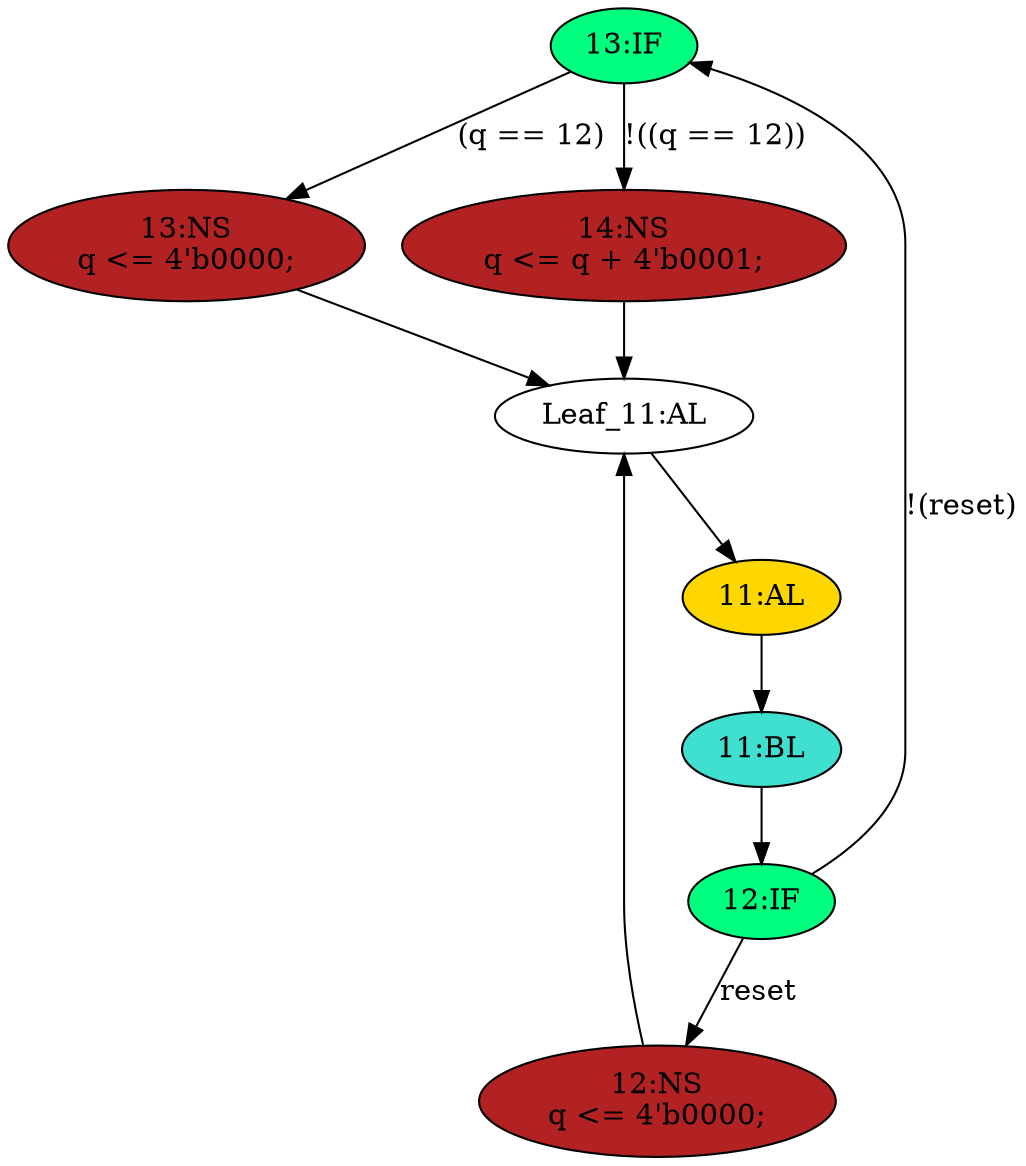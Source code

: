 strict digraph "compose( ,  )" {
	node [label="\N"];
	"13:IF"	[ast="<pyverilog.vparser.ast.IfStatement object at 0x7fc7b4fa3210>",
		fillcolor=springgreen,
		label="13:IF",
		statements="[]",
		style=filled,
		typ=IfStatement];
	"13:NS"	[ast="<pyverilog.vparser.ast.NonblockingSubstitution object at 0x7fc7b4fa3610>",
		fillcolor=firebrick,
		label="13:NS
q <= 4'b0000;",
		statements="[<pyverilog.vparser.ast.NonblockingSubstitution object at 0x7fc7b4fa3610>]",
		style=filled,
		typ=NonblockingSubstitution];
	"13:IF" -> "13:NS"	[cond="['q']",
		label="(q == 12)",
		lineno=13];
	"14:NS"	[ast="<pyverilog.vparser.ast.NonblockingSubstitution object at 0x7fc7b4f4ebd0>",
		fillcolor=firebrick,
		label="14:NS
q <= q + 4'b0001;",
		statements="[<pyverilog.vparser.ast.NonblockingSubstitution object at 0x7fc7b4f4ebd0>]",
		style=filled,
		typ=NonblockingSubstitution];
	"13:IF" -> "14:NS"	[cond="['q']",
		label="!((q == 12))",
		lineno=13];
	"11:AL"	[ast="<pyverilog.vparser.ast.Always object at 0x7fc7b4faa150>",
		clk_sens=True,
		fillcolor=gold,
		label="11:AL",
		sens="['clk']",
		statements="[]",
		style=filled,
		typ=Always,
		use_var="['q', 'reset']"];
	"11:BL"	[ast="<pyverilog.vparser.ast.Block object at 0x7fc7b5275690>",
		fillcolor=turquoise,
		label="11:BL",
		statements="[]",
		style=filled,
		typ=Block];
	"11:AL" -> "11:BL"	[cond="[]",
		lineno=None];
	"12:IF"	[ast="<pyverilog.vparser.ast.IfStatement object at 0x7fc7b4fb71d0>",
		fillcolor=springgreen,
		label="12:IF",
		statements="[]",
		style=filled,
		typ=IfStatement];
	"11:BL" -> "12:IF"	[cond="[]",
		lineno=None];
	"Leaf_11:AL"	[def_var="['q']",
		label="Leaf_11:AL"];
	"Leaf_11:AL" -> "11:AL";
	"13:NS" -> "Leaf_11:AL"	[cond="[]",
		lineno=None];
	"12:NS"	[ast="<pyverilog.vparser.ast.NonblockingSubstitution object at 0x7fc7b4fb7090>",
		fillcolor=firebrick,
		label="12:NS
q <= 4'b0000;",
		statements="[<pyverilog.vparser.ast.NonblockingSubstitution object at 0x7fc7b4fb7090>]",
		style=filled,
		typ=NonblockingSubstitution];
	"12:NS" -> "Leaf_11:AL"	[cond="[]",
		lineno=None];
	"12:IF" -> "13:IF"	[cond="['reset']",
		label="!(reset)",
		lineno=12];
	"12:IF" -> "12:NS"	[cond="['reset']",
		label=reset,
		lineno=12];
	"14:NS" -> "Leaf_11:AL"	[cond="[]",
		lineno=None];
}
